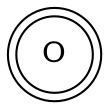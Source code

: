 digraph {   
    node [shape = doublecircle, color = black] O ;
    node [shape = circle];
    node [color= black];
    O;	
}